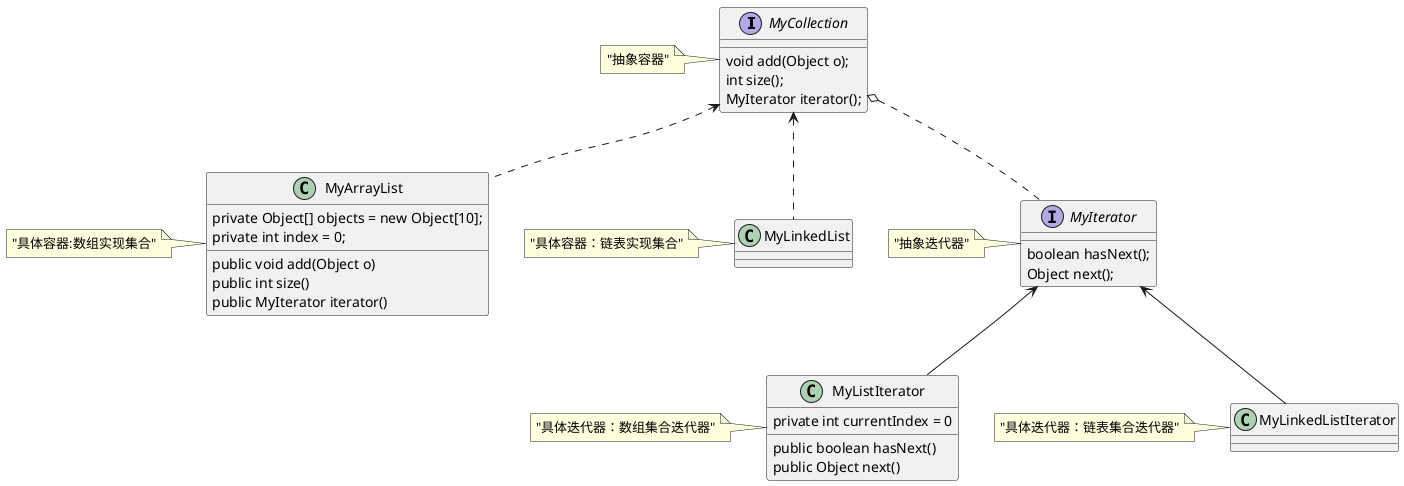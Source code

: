 @startuml


interface MyCollection{
    void add(Object o);
    int size();
    MyIterator iterator();
}
class MyArrayList{
    private Object[] objects = new Object[10];
    private int index = 0;
    public void add(Object o)
    public int size()
    public MyIterator iterator()
}
interface MyIterator{
    boolean hasNext();
    Object next();
}
class MyListIterator{
    private int currentIndex = 0
    public boolean hasNext()
    public Object next()
}

MyCollection <.. MyArrayList
MyCollection <.. MyLinkedList
MyCollection o.. MyIterator
MyIterator <-- MyListIterator
MyIterator <-- MyLinkedListIterator

note left of MyCollection : "抽象容器"
note left of MyArrayList : "具体容器:数组实现集合"
note left of MyLinkedList : "具体容器：链表实现集合"
note left of MyIterator : "抽象迭代器"
note left of MyListIterator : "具体迭代器：数组集合迭代器"
note left of MyLinkedListIterator : "具体迭代器：链表集合迭代器"

@enduml